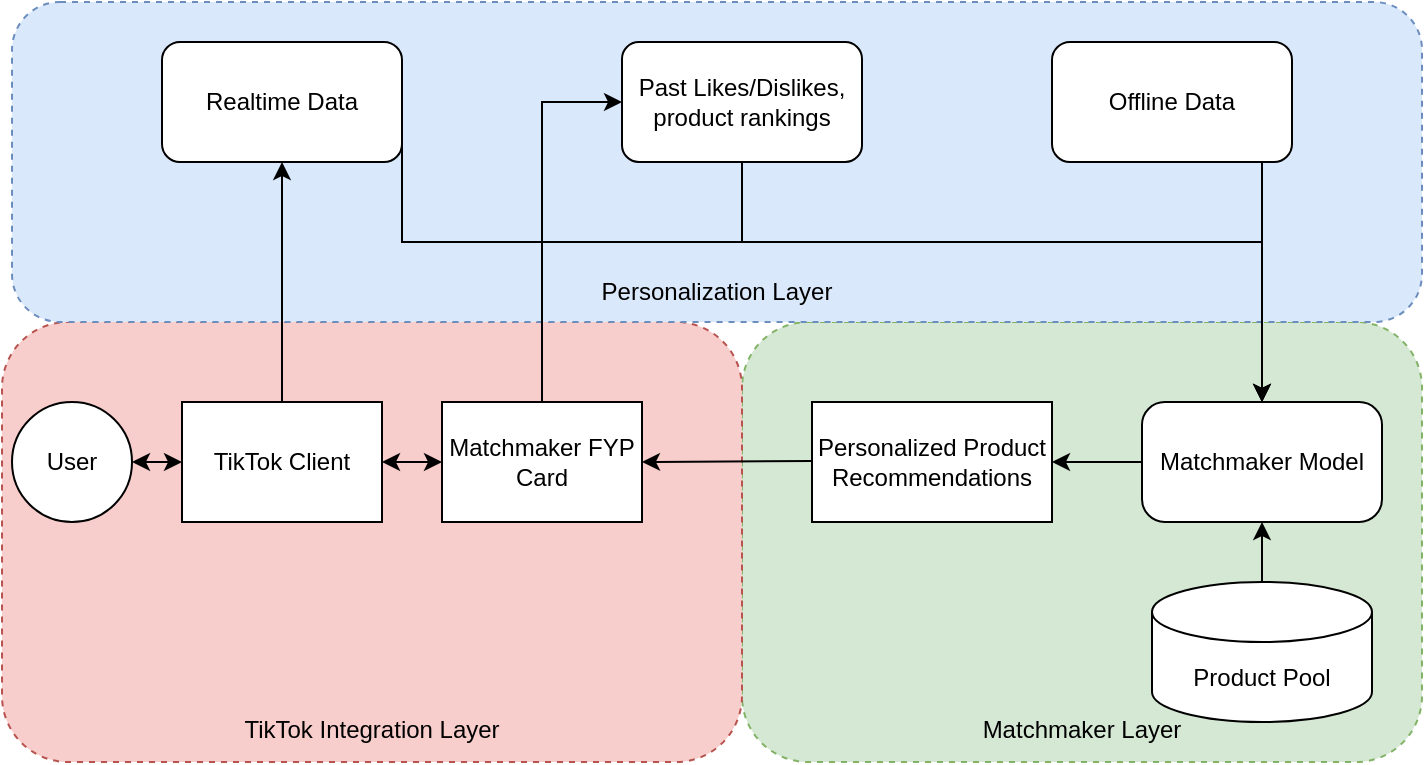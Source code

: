 <mxfile version="24.6.4" type="device">
  <diagram name="Page-1" id="0t8LAIMu6yr9lGlDkOlW">
    <mxGraphModel dx="954" dy="530" grid="1" gridSize="10" guides="1" tooltips="1" connect="1" arrows="1" fold="1" page="1" pageScale="1" pageWidth="850" pageHeight="1100" math="0" shadow="0">
      <root>
        <mxCell id="0" />
        <mxCell id="1" parent="0" />
        <mxCell id="sWmDAMp9s7EireoH76dH-4" value="&lt;div&gt;&lt;br&gt;&lt;/div&gt;&lt;div&gt;&lt;br&gt;&lt;/div&gt;&lt;div&gt;&lt;br&gt;&lt;/div&gt;&lt;div&gt;&lt;br&gt;&lt;/div&gt;&lt;div&gt;&lt;br&gt;&lt;/div&gt;&lt;div&gt;&lt;br&gt;&lt;/div&gt;&lt;div&gt;&lt;br&gt;&lt;/div&gt;&lt;div&gt;&lt;br&gt;&lt;/div&gt;&lt;div&gt;&lt;br&gt;&lt;/div&gt;&lt;div&gt;&lt;br&gt;&lt;/div&gt;&lt;div&gt;&lt;br&gt;&lt;/div&gt;&lt;div&gt;&lt;br&gt;&lt;/div&gt;&lt;div&gt;&lt;br&gt;&lt;/div&gt;&lt;div&gt;&lt;span style=&quot;background-color: initial;&quot;&gt;Matchmaker Layer&lt;/span&gt;&lt;br&gt;&lt;/div&gt;" style="rounded=1;whiteSpace=wrap;html=1;dashed=1;fillColor=#d5e8d4;strokeColor=#82b366;" vertex="1" parent="1">
          <mxGeometry x="730" y="240" width="340" height="220" as="geometry" />
        </mxCell>
        <mxCell id="sWmDAMp9s7EireoH76dH-3" value="&lt;div&gt;&lt;br&gt;&lt;/div&gt;&lt;div&gt;&lt;br&gt;&lt;/div&gt;&lt;div&gt;&lt;br&gt;&lt;/div&gt;&lt;div&gt;&lt;br&gt;&lt;/div&gt;&lt;div&gt;&lt;br&gt;&lt;/div&gt;&lt;div&gt;&lt;br&gt;&lt;/div&gt;&lt;div&gt;&lt;br&gt;&lt;/div&gt;&lt;div&gt;&lt;br&gt;&lt;/div&gt;&lt;div&gt;&lt;br&gt;&lt;/div&gt;&lt;div&gt;&lt;br&gt;&lt;/div&gt;&lt;div&gt;&lt;br&gt;&lt;/div&gt;&lt;div&gt;&lt;br&gt;&lt;/div&gt;&lt;div&gt;&lt;br&gt;&lt;/div&gt;&lt;div&gt;&lt;span style=&quot;background-color: initial;&quot;&gt;TikTok Integration Layer&lt;/span&gt;&lt;br&gt;&lt;/div&gt;" style="rounded=1;whiteSpace=wrap;html=1;dashed=1;fillColor=#f8cecc;strokeColor=#b85450;" vertex="1" parent="1">
          <mxGeometry x="360" y="240" width="370" height="220" as="geometry" />
        </mxCell>
        <mxCell id="sWmDAMp9s7EireoH76dH-1" value="User" style="ellipse;whiteSpace=wrap;html=1;aspect=fixed;" vertex="1" parent="1">
          <mxGeometry x="365" y="280" width="60" height="60" as="geometry" />
        </mxCell>
        <mxCell id="sWmDAMp9s7EireoH76dH-2" value="TikTok Client" style="rounded=0;whiteSpace=wrap;html=1;" vertex="1" parent="1">
          <mxGeometry x="450" y="280" width="100" height="60" as="geometry" />
        </mxCell>
        <mxCell id="sWmDAMp9s7EireoH76dH-5" value="Matchmaker FYP Card" style="rounded=0;whiteSpace=wrap;html=1;" vertex="1" parent="1">
          <mxGeometry x="580" y="280" width="100" height="60" as="geometry" />
        </mxCell>
        <mxCell id="sWmDAMp9s7EireoH76dH-6" value="Product Pool" style="shape=cylinder3;whiteSpace=wrap;html=1;boundedLbl=1;backgroundOutline=1;size=15;" vertex="1" parent="1">
          <mxGeometry x="935" y="370" width="110" height="70" as="geometry" />
        </mxCell>
        <mxCell id="sWmDAMp9s7EireoH76dH-7" value="&lt;div&gt;&lt;br&gt;&lt;/div&gt;&lt;div&gt;&lt;br&gt;&lt;/div&gt;&lt;div&gt;&lt;br&gt;&lt;/div&gt;&lt;div&gt;&lt;br&gt;&lt;/div&gt;&lt;div&gt;&lt;br&gt;&lt;/div&gt;&lt;div&gt;&lt;br&gt;&lt;/div&gt;&lt;div&gt;&lt;br&gt;&lt;/div&gt;&lt;div&gt;&lt;br&gt;&lt;/div&gt;&lt;div&gt;&lt;br&gt;&lt;/div&gt;&lt;div&gt;Personalization Layer&lt;/div&gt;" style="rounded=1;whiteSpace=wrap;html=1;strokeColor=#6c8ebf;dashed=1;fillColor=#dae8fc;" vertex="1" parent="1">
          <mxGeometry x="365" y="80" width="705" height="160" as="geometry" />
        </mxCell>
        <mxCell id="sWmDAMp9s7EireoH76dH-8" value="Past Likes/Dislikes, product rankings" style="rounded=1;whiteSpace=wrap;html=1;arcSize=14;" vertex="1" parent="1">
          <mxGeometry x="670" y="100" width="120" height="60" as="geometry" />
        </mxCell>
        <mxCell id="sWmDAMp9s7EireoH76dH-9" value="Personalized Product Recommendations" style="rounded=0;whiteSpace=wrap;html=1;" vertex="1" parent="1">
          <mxGeometry x="765" y="280" width="120" height="60" as="geometry" />
        </mxCell>
        <mxCell id="sWmDAMp9s7EireoH76dH-10" value="Matchmaker Model" style="rounded=1;whiteSpace=wrap;html=1;arcSize=19;" vertex="1" parent="1">
          <mxGeometry x="930" y="280" width="120" height="60" as="geometry" />
        </mxCell>
        <mxCell id="sWmDAMp9s7EireoH76dH-11" value="Realtime Data" style="rounded=1;whiteSpace=wrap;html=1;" vertex="1" parent="1">
          <mxGeometry x="440" y="100" width="120" height="60" as="geometry" />
        </mxCell>
        <mxCell id="sWmDAMp9s7EireoH76dH-12" value="Offline Data" style="rounded=1;whiteSpace=wrap;html=1;" vertex="1" parent="1">
          <mxGeometry x="885" y="100" width="120" height="60" as="geometry" />
        </mxCell>
        <mxCell id="sWmDAMp9s7EireoH76dH-13" value="" style="endArrow=classic;html=1;rounded=0;entryX=1;entryY=0.5;entryDx=0;entryDy=0;" edge="1" parent="1" target="sWmDAMp9s7EireoH76dH-5">
          <mxGeometry width="50" height="50" relative="1" as="geometry">
            <mxPoint x="765" y="309.47" as="sourcePoint" />
            <mxPoint x="690" y="309" as="targetPoint" />
          </mxGeometry>
        </mxCell>
        <mxCell id="sWmDAMp9s7EireoH76dH-15" value="" style="endArrow=classic;html=1;rounded=0;entryX=0.5;entryY=1;entryDx=0;entryDy=0;exitX=0.5;exitY=0;exitDx=0;exitDy=0;" edge="1" parent="1" source="sWmDAMp9s7EireoH76dH-2" target="sWmDAMp9s7EireoH76dH-11">
          <mxGeometry width="50" height="50" relative="1" as="geometry">
            <mxPoint x="500" y="370" as="sourcePoint" />
            <mxPoint x="550" y="320" as="targetPoint" />
          </mxGeometry>
        </mxCell>
        <mxCell id="sWmDAMp9s7EireoH76dH-16" value="" style="endArrow=classic;html=1;rounded=0;exitX=0.5;exitY=0;exitDx=0;exitDy=0;entryX=0;entryY=0.5;entryDx=0;entryDy=0;" edge="1" parent="1" source="sWmDAMp9s7EireoH76dH-5" target="sWmDAMp9s7EireoH76dH-8">
          <mxGeometry width="50" height="50" relative="1" as="geometry">
            <mxPoint x="630" y="360" as="sourcePoint" />
            <mxPoint x="680" y="310" as="targetPoint" />
            <Array as="points">
              <mxPoint x="630" y="130" />
            </Array>
          </mxGeometry>
        </mxCell>
        <mxCell id="sWmDAMp9s7EireoH76dH-18" value="" style="endArrow=classic;startArrow=classic;html=1;rounded=0;entryX=0;entryY=0.5;entryDx=0;entryDy=0;exitX=1;exitY=0.5;exitDx=0;exitDy=0;" edge="1" parent="1" source="sWmDAMp9s7EireoH76dH-1" target="sWmDAMp9s7EireoH76dH-2">
          <mxGeometry width="50" height="50" relative="1" as="geometry">
            <mxPoint x="410" y="455" as="sourcePoint" />
            <mxPoint x="460" y="405" as="targetPoint" />
          </mxGeometry>
        </mxCell>
        <mxCell id="sWmDAMp9s7EireoH76dH-19" value="" style="endArrow=classic;startArrow=classic;html=1;rounded=0;exitX=1;exitY=0.5;exitDx=0;exitDy=0;entryX=0;entryY=0.5;entryDx=0;entryDy=0;" edge="1" parent="1" source="sWmDAMp9s7EireoH76dH-2" target="sWmDAMp9s7EireoH76dH-5">
          <mxGeometry width="50" height="50" relative="1" as="geometry">
            <mxPoint x="550" y="265" as="sourcePoint" />
            <mxPoint x="600" y="215" as="targetPoint" />
          </mxGeometry>
        </mxCell>
        <mxCell id="sWmDAMp9s7EireoH76dH-20" value="" style="endArrow=classic;html=1;rounded=0;exitX=1;exitY=0.5;exitDx=0;exitDy=0;entryX=0.5;entryY=0;entryDx=0;entryDy=0;" edge="1" parent="1" source="sWmDAMp9s7EireoH76dH-11" target="sWmDAMp9s7EireoH76dH-10">
          <mxGeometry width="50" height="50" relative="1" as="geometry">
            <mxPoint x="580" y="150" as="sourcePoint" />
            <mxPoint x="630" y="100" as="targetPoint" />
            <Array as="points">
              <mxPoint x="560" y="200" />
              <mxPoint x="990" y="200" />
            </Array>
          </mxGeometry>
        </mxCell>
        <mxCell id="sWmDAMp9s7EireoH76dH-21" value="" style="endArrow=classic;html=1;rounded=0;exitX=0.5;exitY=1;exitDx=0;exitDy=0;entryX=0.5;entryY=0;entryDx=0;entryDy=0;" edge="1" parent="1" source="sWmDAMp9s7EireoH76dH-8" target="sWmDAMp9s7EireoH76dH-10">
          <mxGeometry width="50" height="50" relative="1" as="geometry">
            <mxPoint x="800" y="190" as="sourcePoint" />
            <mxPoint x="850" y="140" as="targetPoint" />
            <Array as="points">
              <mxPoint x="730" y="200" />
              <mxPoint x="990" y="200" />
            </Array>
          </mxGeometry>
        </mxCell>
        <mxCell id="sWmDAMp9s7EireoH76dH-22" value="" style="endArrow=classic;html=1;rounded=0;entryX=1;entryY=0.5;entryDx=0;entryDy=0;exitX=0;exitY=0.5;exitDx=0;exitDy=0;" edge="1" parent="1" source="sWmDAMp9s7EireoH76dH-10" target="sWmDAMp9s7EireoH76dH-9">
          <mxGeometry width="50" height="50" relative="1" as="geometry">
            <mxPoint x="860" y="455" as="sourcePoint" />
            <mxPoint x="910" y="405" as="targetPoint" />
          </mxGeometry>
        </mxCell>
        <mxCell id="sWmDAMp9s7EireoH76dH-23" value="" style="endArrow=classic;html=1;rounded=0;entryX=0.5;entryY=1;entryDx=0;entryDy=0;" edge="1" parent="1" target="sWmDAMp9s7EireoH76dH-10">
          <mxGeometry width="50" height="50" relative="1" as="geometry">
            <mxPoint x="990" y="370" as="sourcePoint" />
            <mxPoint x="950" y="365" as="targetPoint" />
          </mxGeometry>
        </mxCell>
        <mxCell id="sWmDAMp9s7EireoH76dH-24" value="" style="endArrow=classic;html=1;rounded=0;exitX=0.5;exitY=1;exitDx=0;exitDy=0;entryX=0.5;entryY=0;entryDx=0;entryDy=0;" edge="1" parent="1" source="sWmDAMp9s7EireoH76dH-12" target="sWmDAMp9s7EireoH76dH-10">
          <mxGeometry width="50" height="50" relative="1" as="geometry">
            <mxPoint x="960" y="200" as="sourcePoint" />
            <mxPoint x="1010" y="150" as="targetPoint" />
            <Array as="points">
              <mxPoint x="990" y="160" />
            </Array>
          </mxGeometry>
        </mxCell>
      </root>
    </mxGraphModel>
  </diagram>
</mxfile>
